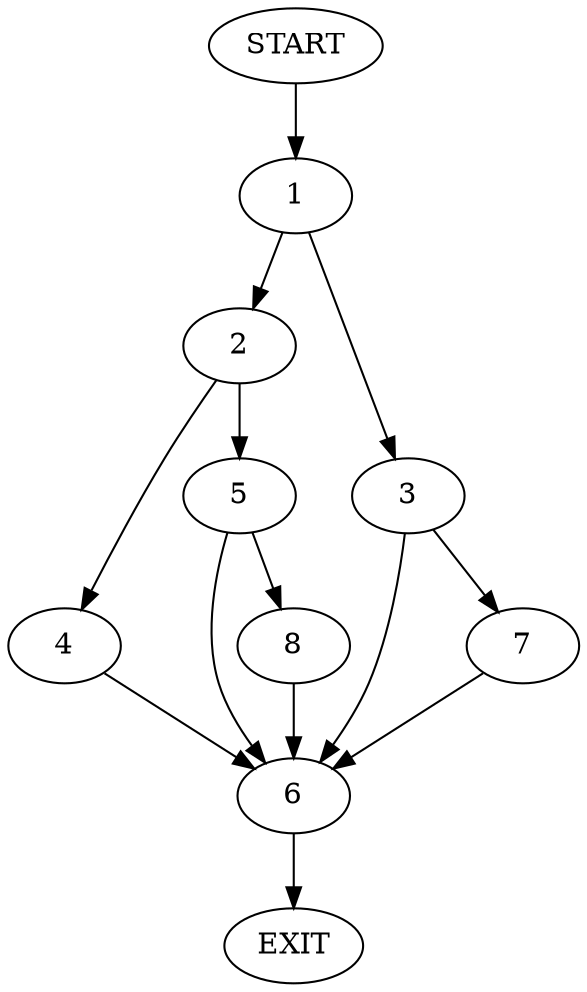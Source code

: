 digraph {
0 [label="START"]
9 [label="EXIT"]
0 -> 1
1 -> 2
1 -> 3
2 -> 4
2 -> 5
3 -> 6
3 -> 7
4 -> 6
5 -> 8
5 -> 6
6 -> 9
8 -> 6
7 -> 6
}
